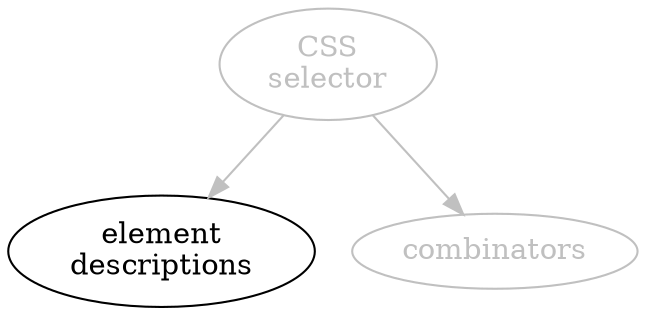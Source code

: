 digraph {
  bgcolor = transparent
  rankdir = TD

  CSSsel [label="CSS\nselector", color=grey, fontcolor=grey]

  desc [label="element\ndescriptions"]

  combinators [label="combinators", color=grey, fontcolor=grey]

  CSSsel -> desc [color=grey]

  CSSsel -> combinators [color=grey]


}